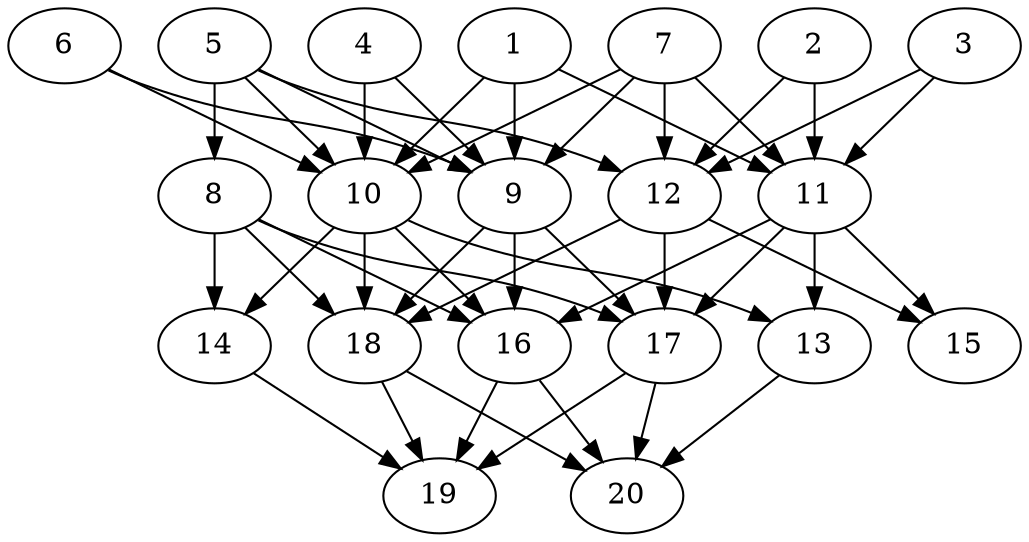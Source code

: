 // DAG automatically generated by daggen at Tue Jul 23 14:33:40 2019
// ./daggen --dot -n 20 --ccr 0.3 --fat 0.6 --regular 0.5 --density 0.8 --mindata 5242880 --maxdata 52428800 
digraph G {
  1 [size="98696533", alpha="0.04", expect_size="29608960"] 
  1 -> 9 [size ="29608960"]
  1 -> 10 [size ="29608960"]
  1 -> 11 [size ="29608960"]
  2 [size="119470080", alpha="0.14", expect_size="35841024"] 
  2 -> 11 [size ="35841024"]
  2 -> 12 [size ="35841024"]
  3 [size="125040640", alpha="0.18", expect_size="37512192"] 
  3 -> 11 [size ="37512192"]
  3 -> 12 [size ="37512192"]
  4 [size="130781867", alpha="0.03", expect_size="39234560"] 
  4 -> 9 [size ="39234560"]
  4 -> 10 [size ="39234560"]
  5 [size="74905600", alpha="0.10", expect_size="22471680"] 
  5 -> 8 [size ="22471680"]
  5 -> 9 [size ="22471680"]
  5 -> 10 [size ="22471680"]
  5 -> 12 [size ="22471680"]
  6 [size="159965867", alpha="0.05", expect_size="47989760"] 
  6 -> 9 [size ="47989760"]
  6 -> 10 [size ="47989760"]
  7 [size="104011093", alpha="0.11", expect_size="31203328"] 
  7 -> 9 [size ="31203328"]
  7 -> 10 [size ="31203328"]
  7 -> 11 [size ="31203328"]
  7 -> 12 [size ="31203328"]
  8 [size="110076587", alpha="0.01", expect_size="33022976"] 
  8 -> 14 [size ="33022976"]
  8 -> 16 [size ="33022976"]
  8 -> 17 [size ="33022976"]
  8 -> 18 [size ="33022976"]
  9 [size="112619520", alpha="0.06", expect_size="33785856"] 
  9 -> 16 [size ="33785856"]
  9 -> 17 [size ="33785856"]
  9 -> 18 [size ="33785856"]
  10 [size="78479360", alpha="0.18", expect_size="23543808"] 
  10 -> 13 [size ="23543808"]
  10 -> 14 [size ="23543808"]
  10 -> 16 [size ="23543808"]
  10 -> 18 [size ="23543808"]
  11 [size="161218560", alpha="0.03", expect_size="48365568"] 
  11 -> 13 [size ="48365568"]
  11 -> 15 [size ="48365568"]
  11 -> 16 [size ="48365568"]
  11 -> 17 [size ="48365568"]
  12 [size="38853973", alpha="0.19", expect_size="11656192"] 
  12 -> 15 [size ="11656192"]
  12 -> 17 [size ="11656192"]
  12 -> 18 [size ="11656192"]
  13 [size="146070187", alpha="0.20", expect_size="43821056"] 
  13 -> 20 [size ="43821056"]
  14 [size="129771520", alpha="0.17", expect_size="38931456"] 
  14 -> 19 [size ="38931456"]
  15 [size="155518293", alpha="0.11", expect_size="46655488"] 
  16 [size="74076160", alpha="0.16", expect_size="22222848"] 
  16 -> 19 [size ="22222848"]
  16 -> 20 [size ="22222848"]
  17 [size="112776533", alpha="0.08", expect_size="33832960"] 
  17 -> 19 [size ="33832960"]
  17 -> 20 [size ="33832960"]
  18 [size="42304853", alpha="0.17", expect_size="12691456"] 
  18 -> 19 [size ="12691456"]
  18 -> 20 [size ="12691456"]
  19 [size="52548267", alpha="0.12", expect_size="15764480"] 
  20 [size="102509227", alpha="0.16", expect_size="30752768"] 
}
